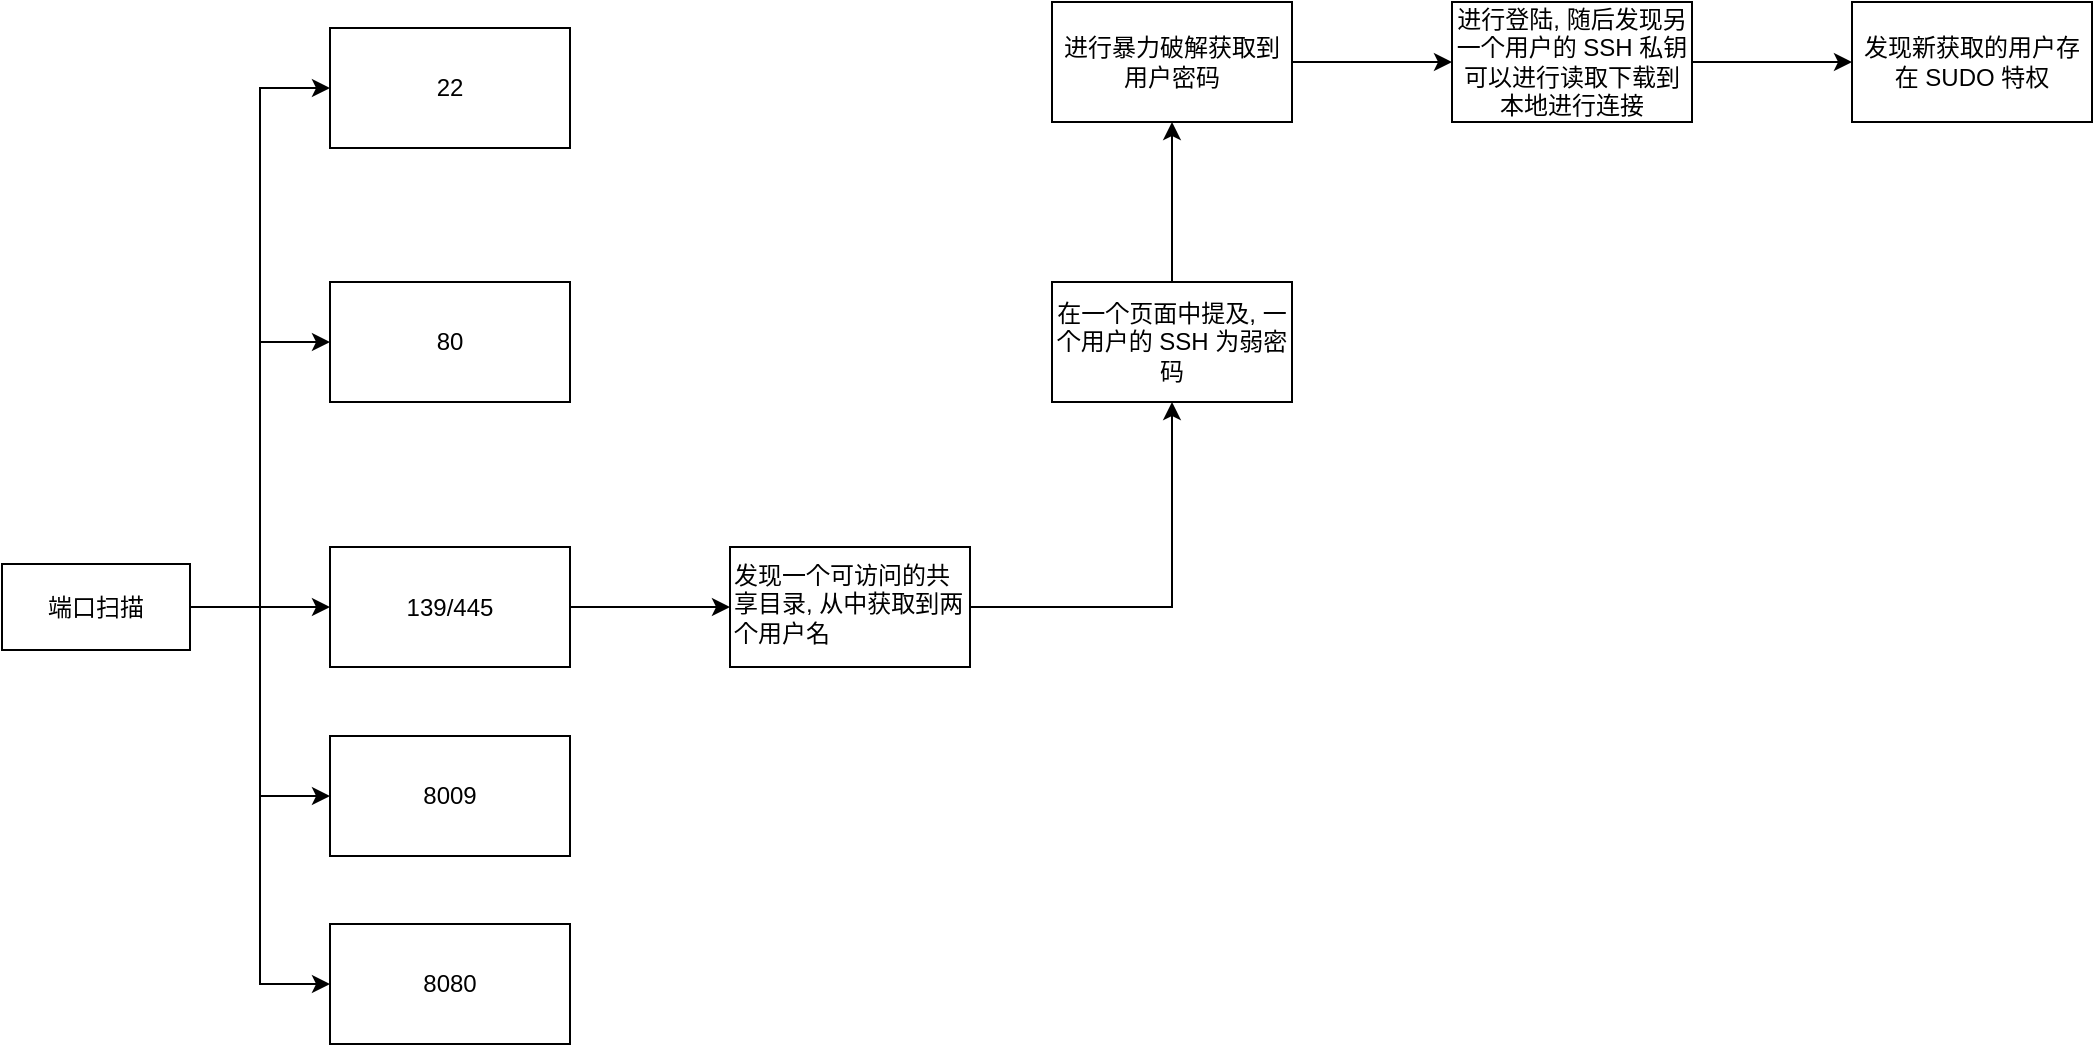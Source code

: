 <mxfile version="22.0.4" type="github">
  <diagram name="第 1 页" id="mf9a_bjuGKoEFxids4QC">
    <mxGraphModel dx="1900" dy="1231" grid="0" gridSize="10" guides="1" tooltips="1" connect="1" arrows="1" fold="1" page="0" pageScale="1" pageWidth="827" pageHeight="1169" math="0" shadow="0">
      <root>
        <mxCell id="0" />
        <mxCell id="1" parent="0" />
        <mxCell id="QAW1ODBQ1N-8g3qy7e2c-5" value="" style="edgeStyle=orthogonalEdgeStyle;rounded=0;orthogonalLoop=1;jettySize=auto;html=1;entryX=0;entryY=0.5;entryDx=0;entryDy=0;" edge="1" parent="1" source="QAW1ODBQ1N-8g3qy7e2c-1" target="QAW1ODBQ1N-8g3qy7e2c-4">
          <mxGeometry relative="1" as="geometry" />
        </mxCell>
        <mxCell id="QAW1ODBQ1N-8g3qy7e2c-7" value="" style="edgeStyle=orthogonalEdgeStyle;rounded=0;orthogonalLoop=1;jettySize=auto;html=1;entryX=0;entryY=0.5;entryDx=0;entryDy=0;" edge="1" parent="1" source="QAW1ODBQ1N-8g3qy7e2c-1" target="QAW1ODBQ1N-8g3qy7e2c-6">
          <mxGeometry relative="1" as="geometry" />
        </mxCell>
        <mxCell id="QAW1ODBQ1N-8g3qy7e2c-11" style="edgeStyle=orthogonalEdgeStyle;rounded=0;orthogonalLoop=1;jettySize=auto;html=1;" edge="1" parent="1" source="QAW1ODBQ1N-8g3qy7e2c-1" target="QAW1ODBQ1N-8g3qy7e2c-8">
          <mxGeometry relative="1" as="geometry" />
        </mxCell>
        <mxCell id="QAW1ODBQ1N-8g3qy7e2c-12" style="edgeStyle=orthogonalEdgeStyle;rounded=0;orthogonalLoop=1;jettySize=auto;html=1;entryX=0;entryY=0.5;entryDx=0;entryDy=0;" edge="1" parent="1" source="QAW1ODBQ1N-8g3qy7e2c-1" target="QAW1ODBQ1N-8g3qy7e2c-9">
          <mxGeometry relative="1" as="geometry" />
        </mxCell>
        <mxCell id="QAW1ODBQ1N-8g3qy7e2c-13" style="edgeStyle=orthogonalEdgeStyle;rounded=0;orthogonalLoop=1;jettySize=auto;html=1;entryX=0;entryY=0.5;entryDx=0;entryDy=0;" edge="1" parent="1" source="QAW1ODBQ1N-8g3qy7e2c-1" target="QAW1ODBQ1N-8g3qy7e2c-10">
          <mxGeometry relative="1" as="geometry" />
        </mxCell>
        <mxCell id="QAW1ODBQ1N-8g3qy7e2c-1" value="端口扫描" style="rounded=0;whiteSpace=wrap;html=1;" vertex="1" parent="1">
          <mxGeometry x="-45" y="232" width="94" height="43" as="geometry" />
        </mxCell>
        <mxCell id="QAW1ODBQ1N-8g3qy7e2c-4" value="22" style="whiteSpace=wrap;html=1;rounded=0;" vertex="1" parent="1">
          <mxGeometry x="119" y="-36" width="120" height="60" as="geometry" />
        </mxCell>
        <mxCell id="QAW1ODBQ1N-8g3qy7e2c-6" value="80" style="whiteSpace=wrap;html=1;rounded=0;" vertex="1" parent="1">
          <mxGeometry x="119" y="91" width="120" height="60" as="geometry" />
        </mxCell>
        <mxCell id="QAW1ODBQ1N-8g3qy7e2c-15" value="" style="edgeStyle=orthogonalEdgeStyle;rounded=0;orthogonalLoop=1;jettySize=auto;html=1;" edge="1" parent="1" source="QAW1ODBQ1N-8g3qy7e2c-8" target="QAW1ODBQ1N-8g3qy7e2c-14">
          <mxGeometry relative="1" as="geometry" />
        </mxCell>
        <mxCell id="QAW1ODBQ1N-8g3qy7e2c-8" value="139/445" style="whiteSpace=wrap;html=1;rounded=0;" vertex="1" parent="1">
          <mxGeometry x="119" y="223.5" width="120" height="60" as="geometry" />
        </mxCell>
        <mxCell id="QAW1ODBQ1N-8g3qy7e2c-9" value="8009" style="whiteSpace=wrap;html=1;rounded=0;" vertex="1" parent="1">
          <mxGeometry x="119" y="318" width="120" height="60" as="geometry" />
        </mxCell>
        <mxCell id="QAW1ODBQ1N-8g3qy7e2c-10" value="8080" style="whiteSpace=wrap;html=1;rounded=0;" vertex="1" parent="1">
          <mxGeometry x="119" y="412" width="120" height="60" as="geometry" />
        </mxCell>
        <mxCell id="QAW1ODBQ1N-8g3qy7e2c-18" style="edgeStyle=orthogonalEdgeStyle;rounded=0;orthogonalLoop=1;jettySize=auto;html=1;entryX=0.5;entryY=1;entryDx=0;entryDy=0;" edge="1" parent="1" source="QAW1ODBQ1N-8g3qy7e2c-14" target="QAW1ODBQ1N-8g3qy7e2c-16">
          <mxGeometry relative="1" as="geometry" />
        </mxCell>
        <mxCell id="QAW1ODBQ1N-8g3qy7e2c-14" value="发现一个可访问的共享目录, 从中获取到两个用户名" style="whiteSpace=wrap;html=1;rounded=0;align=left;verticalAlign=top;" vertex="1" parent="1">
          <mxGeometry x="319" y="223.5" width="120" height="60" as="geometry" />
        </mxCell>
        <mxCell id="QAW1ODBQ1N-8g3qy7e2c-20" value="" style="edgeStyle=orthogonalEdgeStyle;rounded=0;orthogonalLoop=1;jettySize=auto;html=1;" edge="1" parent="1" source="QAW1ODBQ1N-8g3qy7e2c-16" target="QAW1ODBQ1N-8g3qy7e2c-19">
          <mxGeometry relative="1" as="geometry" />
        </mxCell>
        <mxCell id="QAW1ODBQ1N-8g3qy7e2c-16" value="在一个页面中提及, 一个用户的 SSH 为弱密码" style="whiteSpace=wrap;html=1;rounded=0;" vertex="1" parent="1">
          <mxGeometry x="480" y="91" width="120" height="60" as="geometry" />
        </mxCell>
        <mxCell id="QAW1ODBQ1N-8g3qy7e2c-22" value="" style="edgeStyle=orthogonalEdgeStyle;rounded=0;orthogonalLoop=1;jettySize=auto;html=1;" edge="1" parent="1" source="QAW1ODBQ1N-8g3qy7e2c-19" target="QAW1ODBQ1N-8g3qy7e2c-21">
          <mxGeometry relative="1" as="geometry" />
        </mxCell>
        <mxCell id="QAW1ODBQ1N-8g3qy7e2c-19" value="进行暴力破解获取到用户密码" style="whiteSpace=wrap;html=1;rounded=0;" vertex="1" parent="1">
          <mxGeometry x="480" y="-49" width="120" height="60" as="geometry" />
        </mxCell>
        <mxCell id="QAW1ODBQ1N-8g3qy7e2c-24" value="" style="edgeStyle=orthogonalEdgeStyle;rounded=0;orthogonalLoop=1;jettySize=auto;html=1;" edge="1" parent="1" source="QAW1ODBQ1N-8g3qy7e2c-21" target="QAW1ODBQ1N-8g3qy7e2c-23">
          <mxGeometry relative="1" as="geometry" />
        </mxCell>
        <mxCell id="QAW1ODBQ1N-8g3qy7e2c-21" value="进行登陆, 随后发现另一个用户的 SSH 私钥可以进行读取下载到本地进行连接" style="whiteSpace=wrap;html=1;rounded=0;" vertex="1" parent="1">
          <mxGeometry x="680" y="-49" width="120" height="60" as="geometry" />
        </mxCell>
        <mxCell id="QAW1ODBQ1N-8g3qy7e2c-23" value="发现新获取的用户存在 SUDO 特权" style="whiteSpace=wrap;html=1;rounded=0;" vertex="1" parent="1">
          <mxGeometry x="880" y="-49" width="120" height="60" as="geometry" />
        </mxCell>
      </root>
    </mxGraphModel>
  </diagram>
</mxfile>
